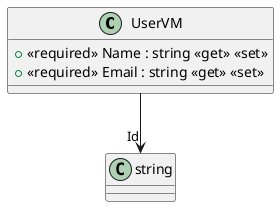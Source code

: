 @startuml
class UserVM {
    + <<required>> Name : string <<get>> <<set>>
    + <<required>> Email : string <<get>> <<set>>
}
UserVM --> "Id" string
@enduml
